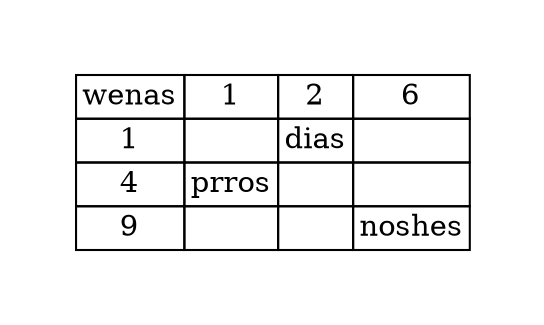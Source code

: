 digraph G{
graph [pad="0.5", nodesep="0.5", ranksep="2"];
  node [shape=plain]
  rankdir=LR; 
Foo [label=< 
<table border="0" cellborder="1" cellspacing="0">
<tr>
<td>wenas</td>
<td>1</td>
<td>2</td>
<td>6</td>
</tr>
<tr>
<td>1</td>
<td> </td>
<td>dias</td>
<td> </td>
</tr>
<tr>
<td>4</td>
<td>prros</td>
<td> </td>
<td> </td>
</tr>
<tr>
<td>9</td>
<td> </td>
<td> </td>
<td>noshes</td>
</tr>
</table>>];
}